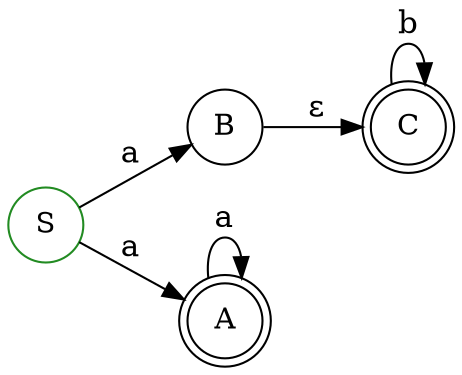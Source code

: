 digraph G {
    rankdir="LR";
    C [label="C", shape="doublecircle", color="black"];
    B [label="B", shape="circle", color="black"];
    A [label="A", shape="doublecircle", color="black"];
    S [label="S", shape="circle", color="forestgreen"];
    C -> C [label="b", fontsize=15];
    B -> C [label="ε", fontsize=15];
    A -> A [label="a", fontsize=15];
    S -> B [label="a", fontsize=15];
    S -> A [label="a", fontsize=15];
}
